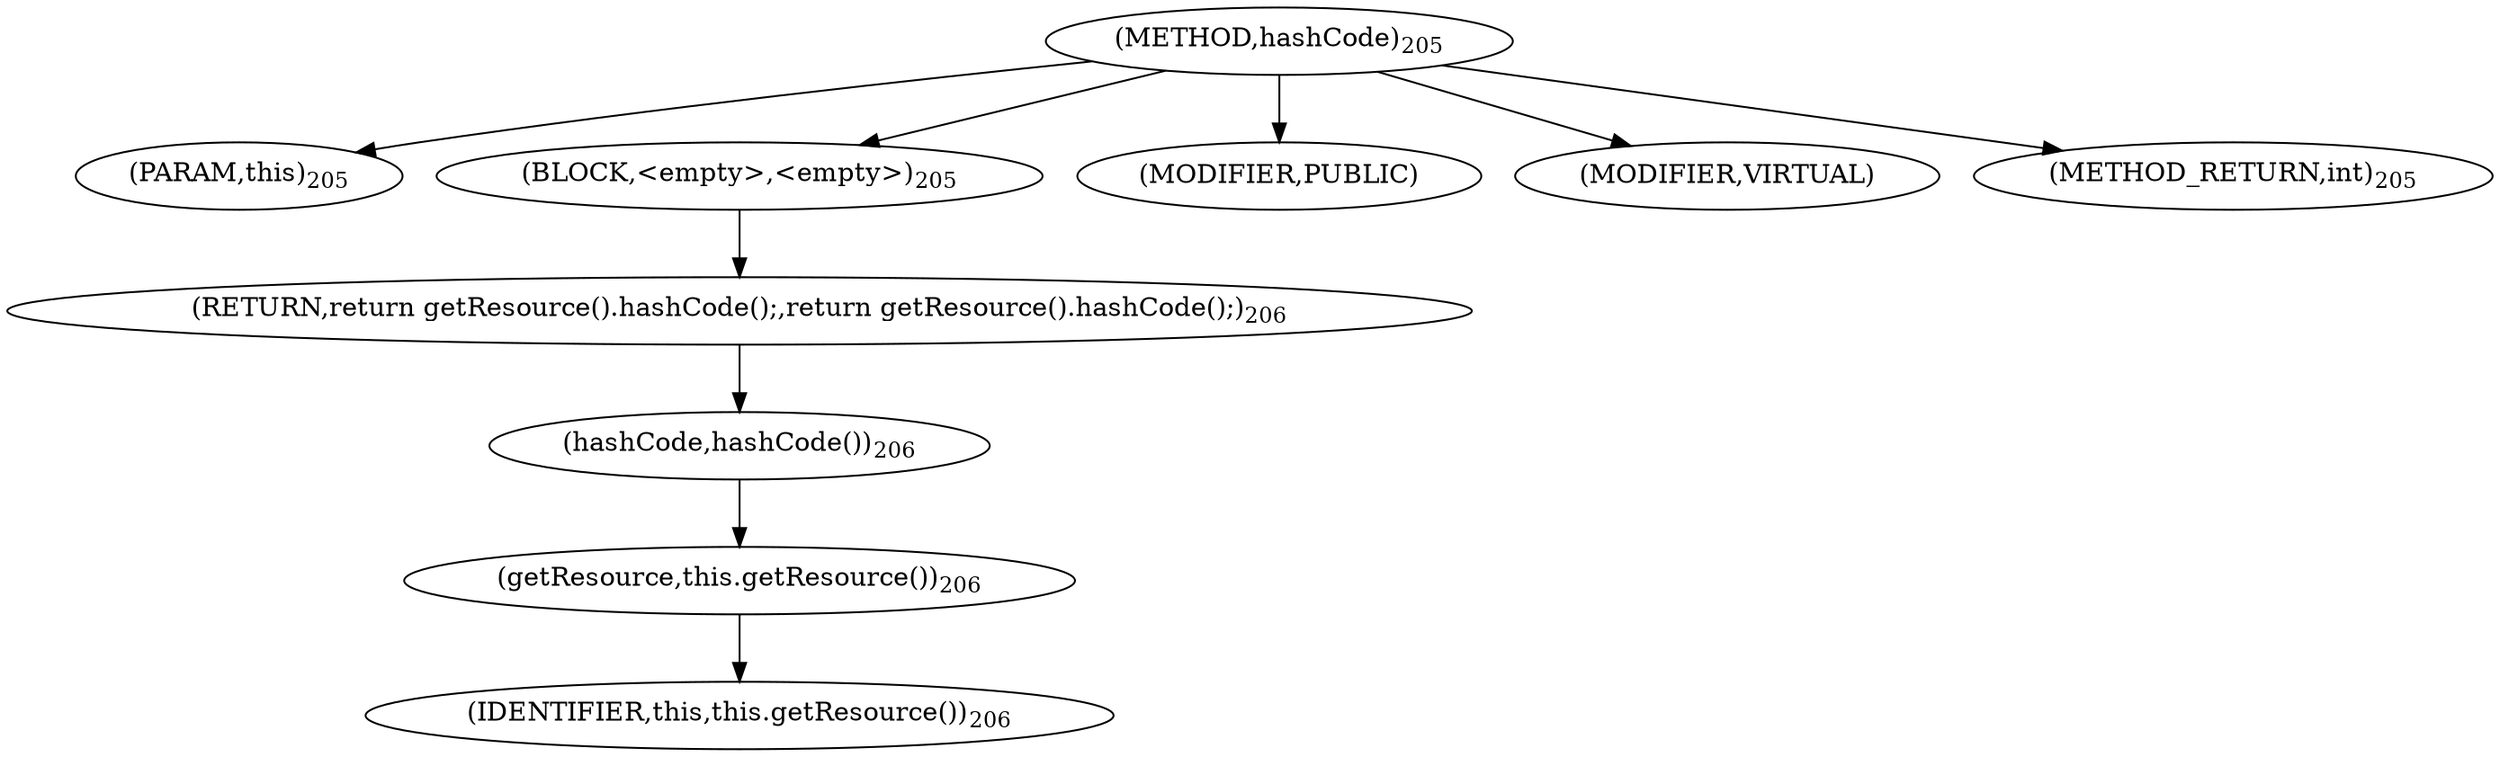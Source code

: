 digraph "hashCode" {  
"347" [label = <(METHOD,hashCode)<SUB>205</SUB>> ]
"24" [label = <(PARAM,this)<SUB>205</SUB>> ]
"348" [label = <(BLOCK,&lt;empty&gt;,&lt;empty&gt;)<SUB>205</SUB>> ]
"349" [label = <(RETURN,return getResource().hashCode();,return getResource().hashCode();)<SUB>206</SUB>> ]
"350" [label = <(hashCode,hashCode())<SUB>206</SUB>> ]
"351" [label = <(getResource,this.getResource())<SUB>206</SUB>> ]
"23" [label = <(IDENTIFIER,this,this.getResource())<SUB>206</SUB>> ]
"352" [label = <(MODIFIER,PUBLIC)> ]
"353" [label = <(MODIFIER,VIRTUAL)> ]
"354" [label = <(METHOD_RETURN,int)<SUB>205</SUB>> ]
  "347" -> "24" 
  "347" -> "348" 
  "347" -> "352" 
  "347" -> "353" 
  "347" -> "354" 
  "348" -> "349" 
  "349" -> "350" 
  "350" -> "351" 
  "351" -> "23" 
}
